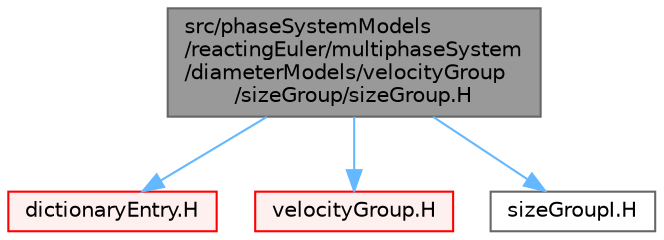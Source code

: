 digraph "src/phaseSystemModels/reactingEuler/multiphaseSystem/diameterModels/velocityGroup/sizeGroup/sizeGroup.H"
{
 // LATEX_PDF_SIZE
  bgcolor="transparent";
  edge [fontname=Helvetica,fontsize=10,labelfontname=Helvetica,labelfontsize=10];
  node [fontname=Helvetica,fontsize=10,shape=box,height=0.2,width=0.4];
  Node1 [id="Node000001",label="src/phaseSystemModels\l/reactingEuler/multiphaseSystem\l/diameterModels/velocityGroup\l/sizeGroup/sizeGroup.H",height=0.2,width=0.4,color="gray40", fillcolor="grey60", style="filled", fontcolor="black",tooltip=" "];
  Node1 -> Node2 [id="edge1_Node000001_Node000002",color="steelblue1",style="solid",tooltip=" "];
  Node2 [id="Node000002",label="dictionaryEntry.H",height=0.2,width=0.4,color="red", fillcolor="#FFF0F0", style="filled",URL="$dictionaryEntry_8H.html",tooltip=" "];
  Node1 -> Node134 [id="edge2_Node000001_Node000134",color="steelblue1",style="solid",tooltip=" "];
  Node134 [id="Node000134",label="velocityGroup.H",height=0.2,width=0.4,color="red", fillcolor="#FFF0F0", style="filled",URL="$velocityGroup_8H.html",tooltip=" "];
  Node1 -> Node388 [id="edge3_Node000001_Node000388",color="steelblue1",style="solid",tooltip=" "];
  Node388 [id="Node000388",label="sizeGroupI.H",height=0.2,width=0.4,color="grey40", fillcolor="white", style="filled",URL="$sizeGroupI_8H.html",tooltip=" "];
}
